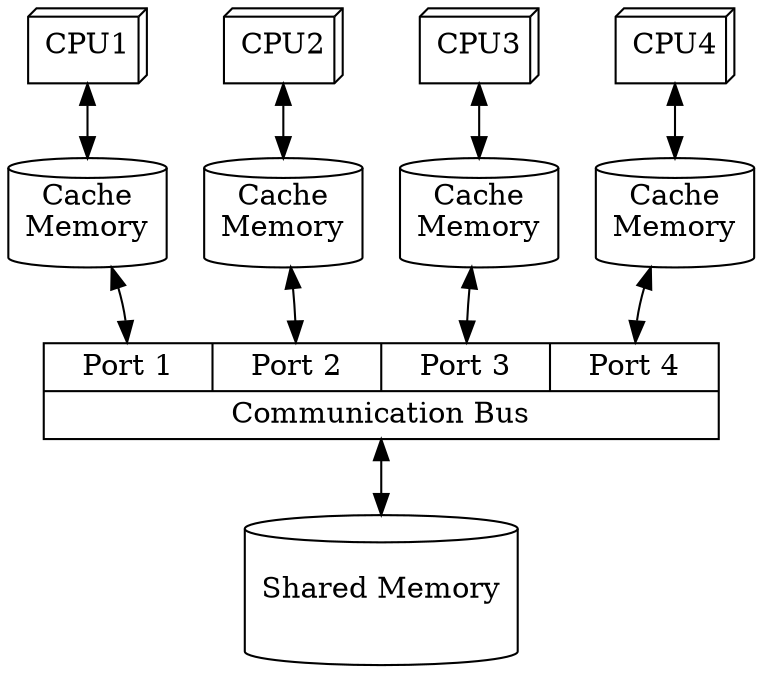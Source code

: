 digraph cachemem {
    // Define nodes
    CPU1 [shape = box3d;];
    CPU2 [shape = box3d;];
    CPU3 [shape = box3d;];
    CPU4 [shape = box3d;];
    CM1 [label = "Cache\nMemory";shape = cylinder;];
    CM2 [label = "Cache\nMemory";shape = cylinder;];
    CM3 [label = "Cache\nMemory";shape = cylinder;];
    CM4 [label = "Cache\nMemory";shape = cylinder;];
    BUS [label = "{{<a>Port 1|<b>Port 2|<c>Port 3|<d>Port 4}|Communication Bus}";shape = record;width = 4.5;];
    SM [label = "Shared Memory";shape = cylinder;height = 1;];
    // Define edges
    CPU1 -> CM1 -> BUS:a [dir = both;];
    CPU2 -> CM2 -> BUS:b [dir = both;];
    CPU3 -> CM3 -> BUS:c [dir = both;];
    CPU4 -> CM4 -> BUS:d [dir = both;];
    BUS -> SM [dir = both;];
}